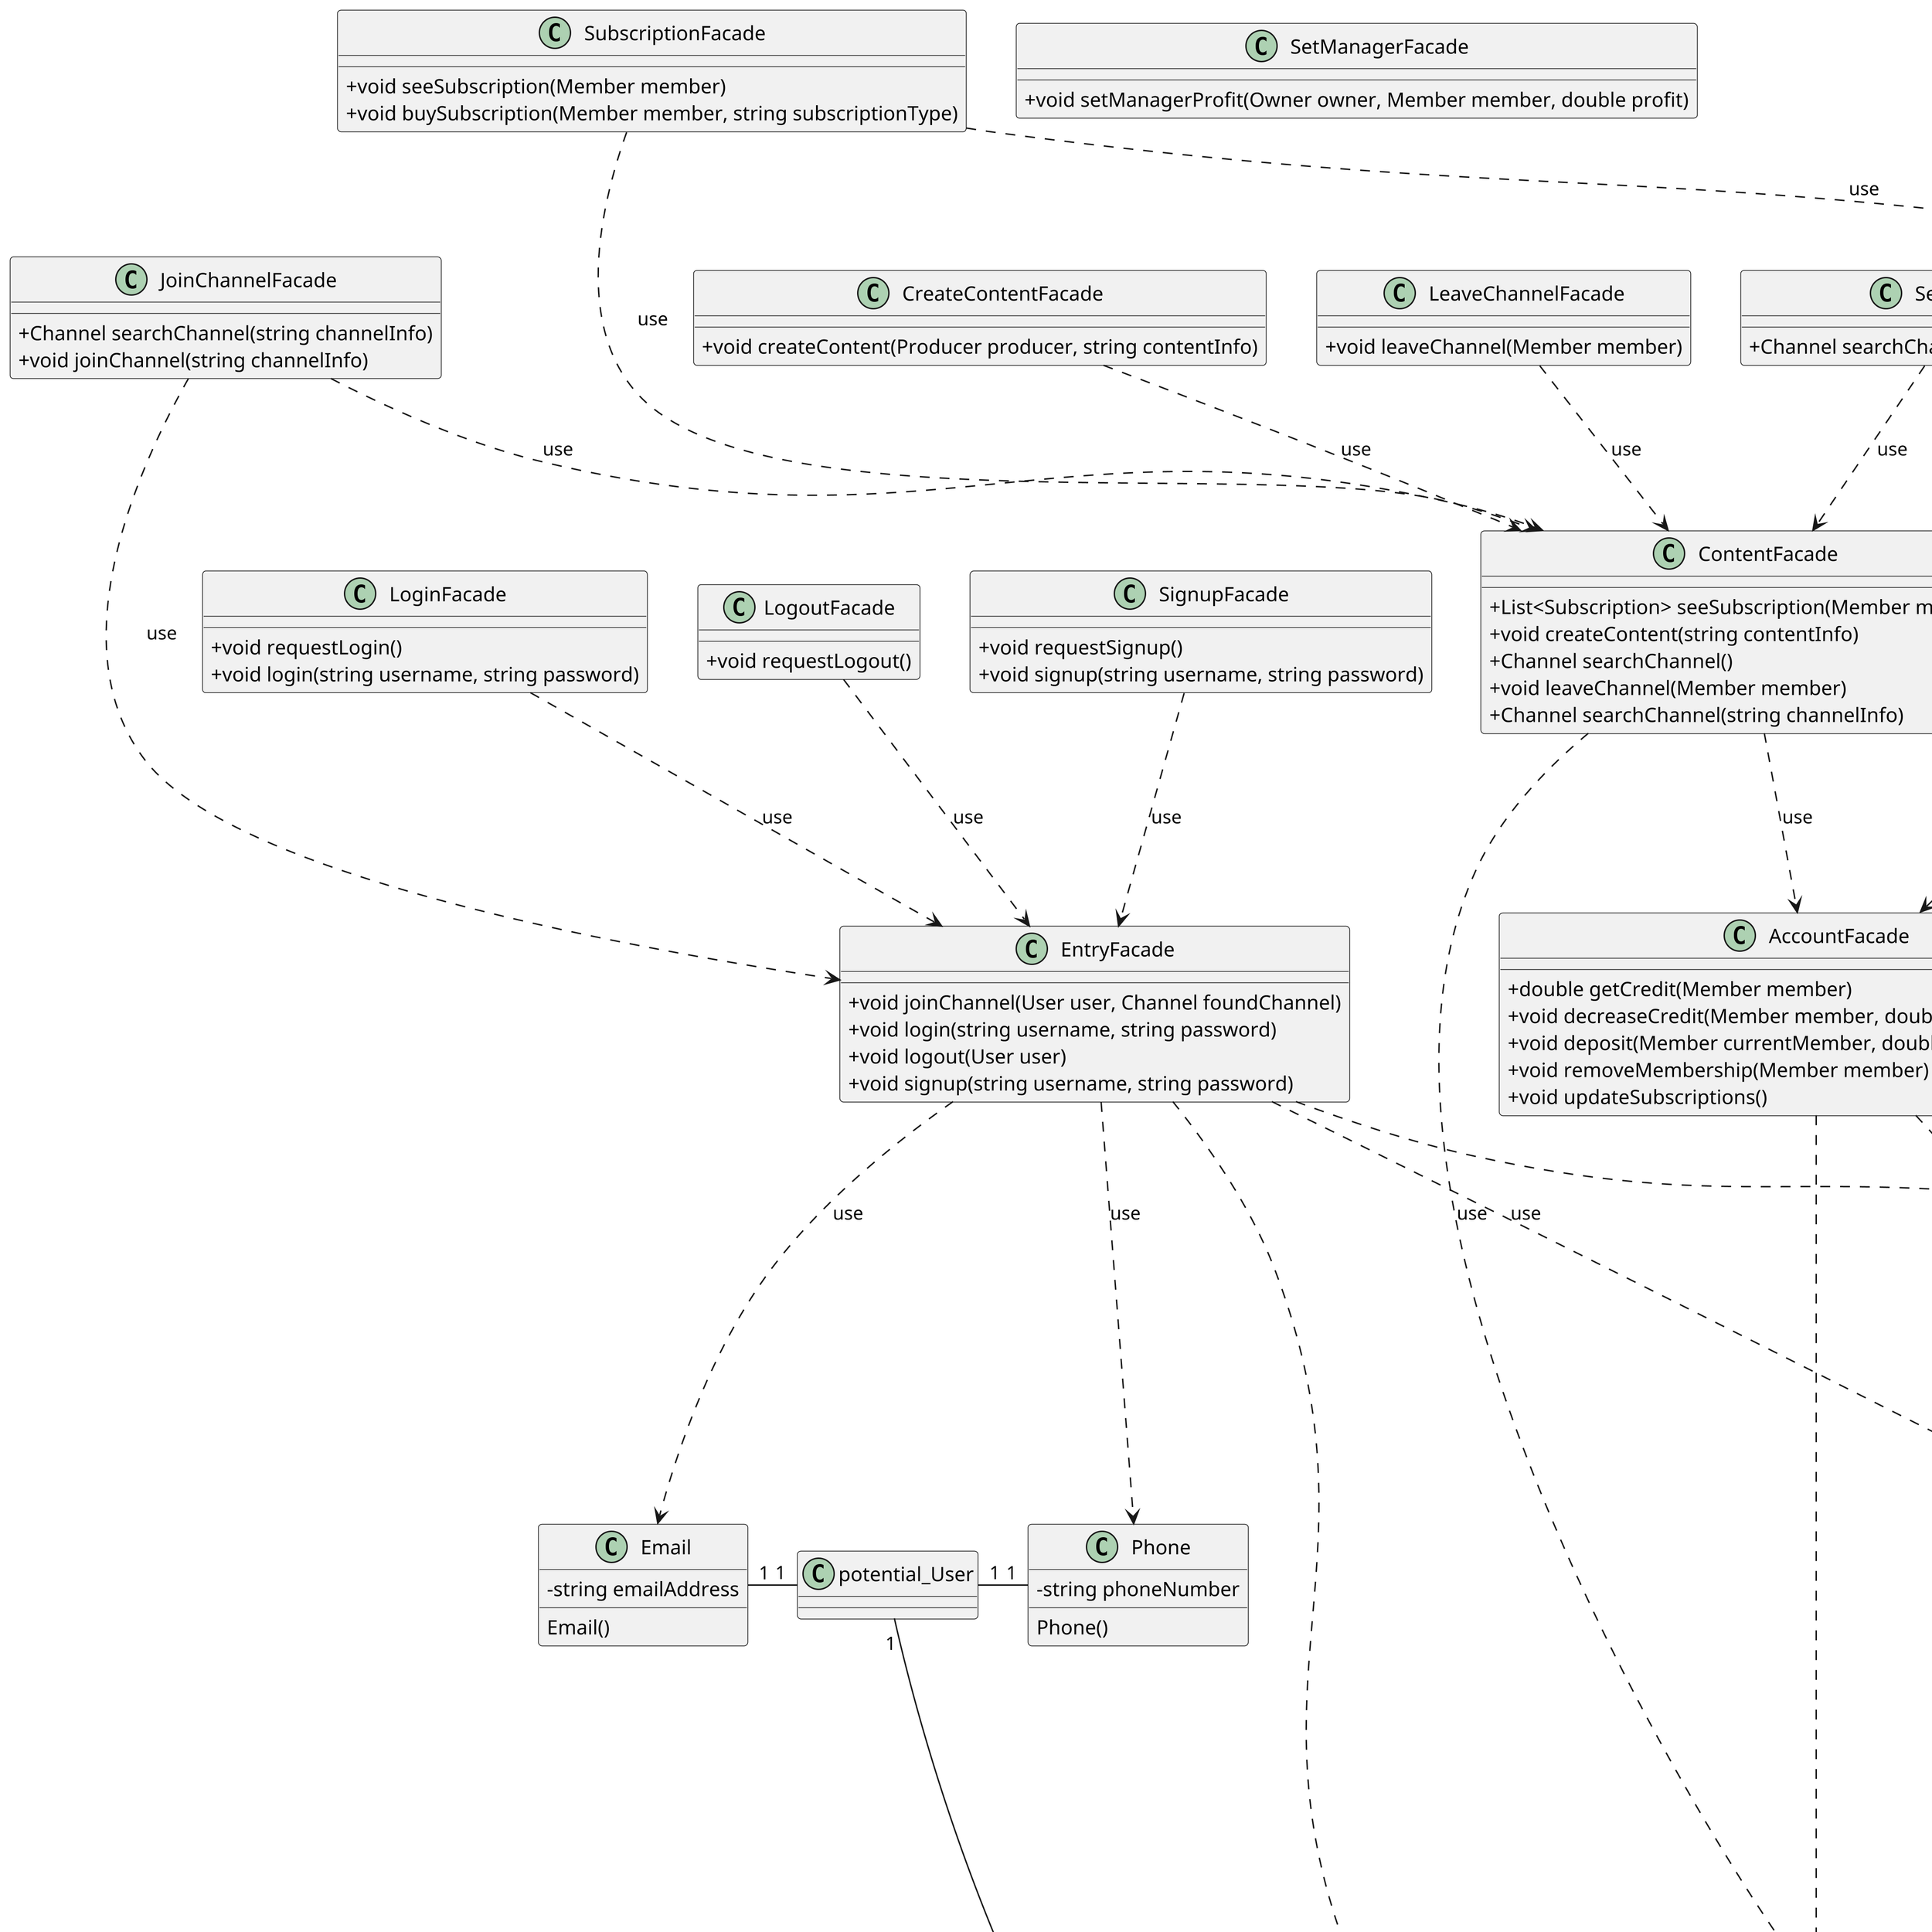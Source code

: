 @startuml buy_Subscription

scale 3
skinparam DefaultFontName B Nazanin
skinparam ArrowMessageAlignment right
skinparam classAttributeIconSize 0



class Subscription {
    Subscription()
}

class Channel{
    +List<Subscription> getSubscription()
    +double getFee(string subscriptionType)
}

class Member{
    +void addSubscription(Subscription newSubscription)
}

class User{
    +Double getCredit()
    +void decreaseCredit(double subscriptionFee)
}

class ContentFacade {
    +List<Subscription> seeSubscription(Member member)
}

class AccountFacade {
    +double getCredit(Member member)
    +void decreaseCredit(Member member, double subscriptionFee)
}

class MonetaryFacade {
    +void buySubscription(Member member, string subscriptionType)
}

class DatabaseFacade {
    +void save(Subscription newSubscription)
}

class SubscriptionFacade {
    +void seeSubscription(Member member)
    +void buySubscription(Member member, string subscriptionType)
}

class Channel{
    +void setManager(Member choosenMember)
}

class Member{
    +void promote(Manager newManager)
}

class Manager{
    Manager()
}

class setManagerFacade {
    +void setManager(Owner owner, Member choosenMember)
}

class ChannelFacade {
    +void setManager(Owner owner, Member choosenMember)
}


class DatabaseFacade {
    +void save(Manager newManager)
}

class Channel{
    +void setManager(Member choosenMember)
}

class Member{
    +void promote(Manager newManager)
}

class Manager{
    Manager()
}

class setManagerFacade {
    +void setManager(Owner owner, Member choosenMember)
}

class ChannelFacade {
    +void setManager(Owner owner, Member choosenMember)
}


class DatabaseFacade {
    +void save(Manager newManager)
}

class Content{
    Content()
}

class Channel{
    +void createContent(string contentInfo)
    -void publish(Content newContent)
}

class CreateContentFacade {
    +void createContent(Producer producer, string contentInfo)
}

class ContentFacade {
    +void createContent(string contentInfo)
}

class DatabaseFacade {
    +void save(Content newContent)
}

class Channel {
    -double totalProfit
    +void deposit()
    -double calculateProfit()
    +void report()

}

class User{
    +void deposit(double share * totalProfit)
}

class Member{
    +double getShare()
}

class MonetaryFacade {
    +void deposit()
}

class ChannelFacade {
    +void deposit()
    +void deposit(Member currentMember, double share * totalProfit)
}

class ChannelsCatalog {
    +List<Channel> getAllChannels()
}

class AccountFacade {
    +void deposit(Member currentMember, double share * totalProfit)
}

class User{
    +void addMembership(Member newMember)
}

class Channel{
    +Member addMember(User user)
}

class Member{
    Member()
}

class EntryFacade {
    +void joinChannel(User user, Channel foundChannel)
}

class JoinChannelFacade {
    +Channel searchChannel(string channelInfo)
    +void joinChannel(string channelInfo)
}

class ContentFacade {
    +Channel searchChannel()
}

class DatabaseFacade {
    +void save(Member newMember)
}

class Channel{
    +void removeMember(Member member)
}

class Member{
    +void leave()
}

class User{
    +void removeMembership(Member member)
}

class LeaveChannelFacade {
    +void leaveChannel(Member member)
}

class ContentFacade {
    +void leaveChannel(Member member)
}

class AccountFacade {
    +void removeMembership(Member member)
}

class DatabaseFacade {
    +void delete(Member member)
}

class LoginFacade {
    +void requestLogin()
    +void login(string username, string password)
}

class EntryFacade {
    +void login(string username, string password)
}

class DatabaseFacade {
    +User getUser(string username)
}

class LogoutFacade {
    +void requestLogout()
}

class EntryFacade {
    +void logout(User user)
}

class Channel{
    +List<Content> getContents()
    +void promoteContent(string contentInfo)
}

class Content {
    -string info
    +string getInfo()
    +void promote()
}

class PromoteContentFacade {
    +List<Content> getContents(Producer producer)
    +void promoteContents(Producer producer, string contentsInfo)
}

class ViewContentFacade {
    +List<Contents> getContents(Producer producer)
}

class ProduceContentFacade {
    +void promoteContents(Producer producer, string contentsInfo)
}

class ContentsCatalog {
    +List<Contents> getChannelsContent()
}

class Channel {
    +string getInfo()
}

class SearchFacade {
    +Channel searchChannel(string channelInfo)
}

class ContentFacade {
    +Channel searchChannel(string channelInfo)
}

class ChannelsCatalog {
    +List<Channel> getAllChannels()
}

class Content {
    -string info
    +string getInfo()
    +string getAccessLevel()
    +strimg getSummary()
}

class Channel {
    +List<Content> getContents()
    +Content selectContent(string contentInfo)
}

class Member {
    +string getAccessLevel()
}

class UIContentFacade {
    +List<Content> getContents(Member member)
    +Content selectContent(Member member, string contentInfo)
}

class ViewContentFacade {
    +List<Content> getContents(Member member)
    +Content selectContent(Member member, string contentInfo)
}

class ContentsCatalog {
    +List<Content> getChannelContents()
}

class Channel {
    +void setManagerProfit(Member member, double profit)
}

class Member {
    +void setProfit(double profit)
}

class Manager {
    -double profit
    +void setProfit(double profit)
}

class SetManagerFacade {
    +void setManagerProfit(Owner owner, Member member, double profit)
}

class ChannelFacade {
    +void setManagerProfit(Owner owner, Member member, double profit)
}

class Channel {
    +void setPrice(double owner)
    +void setSubscriptionPrice(string type, double price)
}

class SetPriceFacade {
    +void setPrice(Owner owner)
    +void setSubscriptionPrice(string type, double price)
}

class ChannelFacade {
    +void setPrice(Owner owner)
    +void setSubscriptionPrice(string type, double price)
}

class Email {
    Email()
    -string emailAddress
}

class Phone {
    -string phoneNumber
    Phone()
}

class User{
    -string username
    -string password
    User()
}

class SignupFacade {
    +void requestSignup()
    +void signup(string username, string password)
}

class EntryFacade {
    +void signup(string username, string password)
}

class DatabaseFacade {
    +boolean exists(string username)
    +void save(string email)
    +void save(string phone)
    +void save(User user)
}

class User {
    +void updateSubscriptions()
}

class Member {
    +void dailyDecrease()
}

class Subscription {
    -int remainingTime
    +void decreaseTime()
    }

class MonetaryFacade {
    +void updateSubscriptions()
}

class AccountFacade {
    +void updateSubscriptions()
}

class DatabaseFacade {
    +void delete(Subscription oldestSubscription)
}


UIContentFacade ..> ViewContentFacade :use
SearchFacade ..> ContentFacade :use
PromoteContentFacade ..> ViewContentFacade :use
PromoteContentFacade ..> ProduceContentFacade :use
ContentFacade ..> AccountFacade :use
CreateContentFacade ..> ContentFacade :use




SubscriptionFacade  ..>  ContentFacade :use
Subscription "              *" -down- "1" Channel

LogoutFacade ..> EntryFacade :use
LoginFacade ..> EntryFacade :use
EntryFacade ..> Email :use
EntryFacade ..> Phone :use
SignupFacade ..> EntryFacade :use


EntryFacade ..> DatabaseFacade :use
ContentFacade ..> DatabaseFacade :use
AccountFacade ..> DatabaseFacade :use

JoinChannelFacade ..> ContentFacade :use
JoinChannelFacade ..> EntryFacade :use
LeaveChannelFacade ..> ContentFacade :use
ChannelFacade ..> AccountFacade :use
ChannelFacade ..> ChannelsCatalog :use
ChannelFacade ..> DatabaseFacade :use
setManagerFacade ..> ChannelFacade :use
SetPriceFacade ..> ChannelFacade :use

SubscriptionFacade ..>  MonetaryFacade :use
MonetaryFacade ..> ChannelFacade :use
MonetaryFacade ..> AccountFacade :use
MonetaryFacade ..>  DatabaseFacade :use

EntryFacade ..> User :use
AccountFacade ..> User :use
potential_User "1" -left- "1" Email
potential_User "1" -right- "1" Phone
potential_User "1" -down- "1" User

Channel "1" -- "1" ContentsCatalog
ViewContentFacade ..> Channel :use
Channel "1" -- "*" Manager
MonetaryFacade .>  Channel :use
ProduceContentFacade ..> Channel :use
ContentFacade ..> Channel :use
ChannelFacade ..> Channel :use
EntryFacade ..> Channel :use
Channel "        *" -- "+" User
Channel "1" o-- "+" Member
Owner "1" -- "1" Channel
ChannelsCatalog "1" -- "*" Channel
ContentFacade ..> ChannelsCatalog :use
Content "*" --o "1" Channel
Producer "+" -- "1" Channel


ContentFacade ..> Member :use
MonetaryFacade .>  Member :use
Member "1" -- "*" User
Member "1" -- "         0..1" producer
Member "        1" -- "          0..1" Manager
Member "1" *- "*" Subscription

@enduml